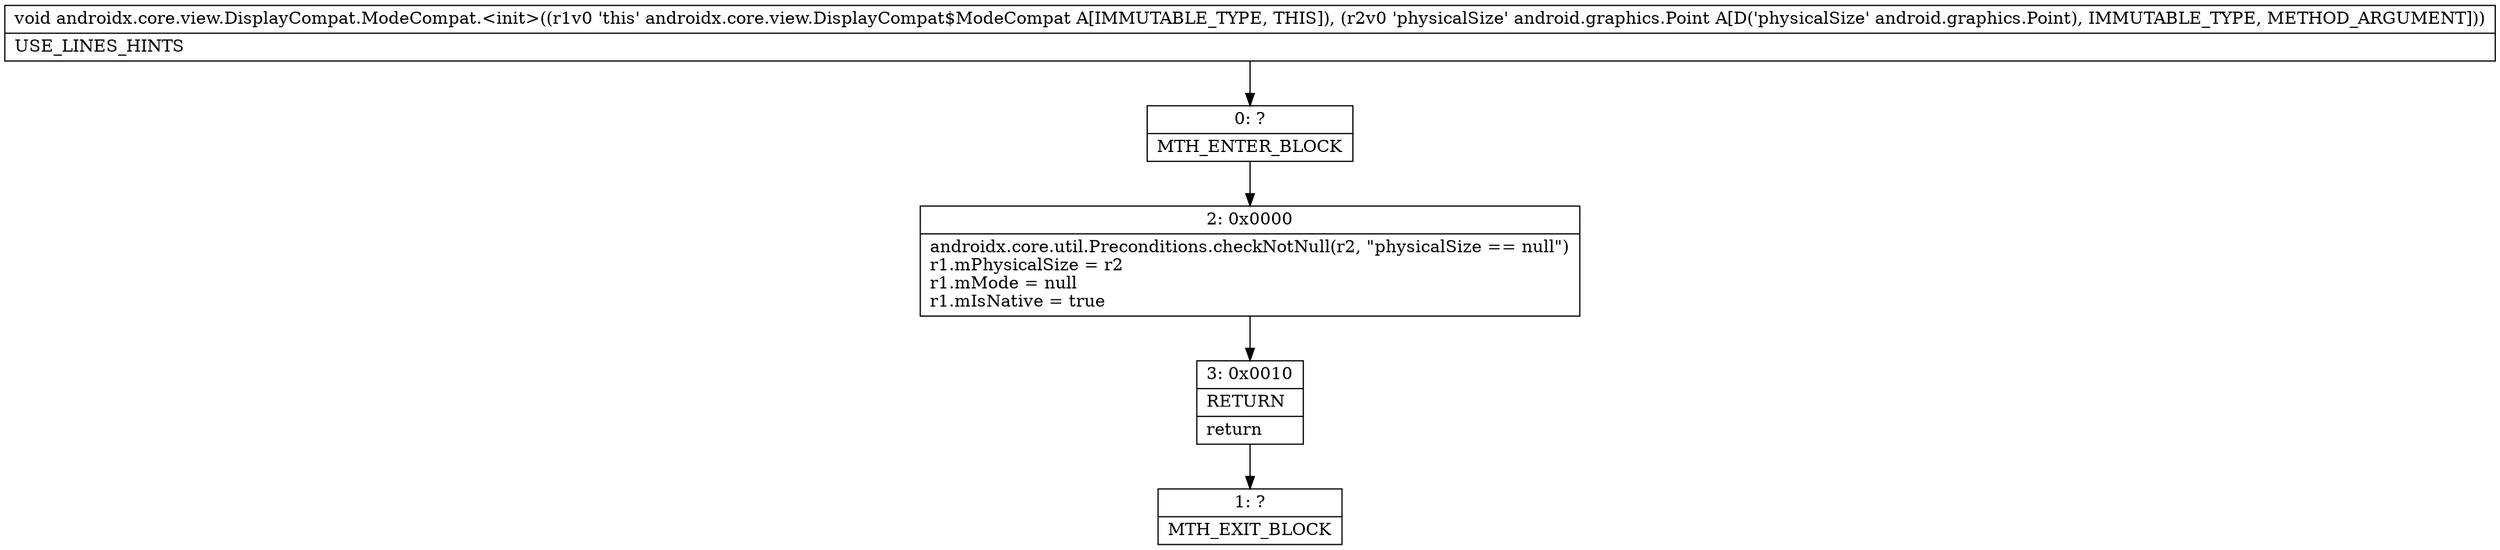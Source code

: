 digraph "CFG forandroidx.core.view.DisplayCompat.ModeCompat.\<init\>(Landroid\/graphics\/Point;)V" {
Node_0 [shape=record,label="{0\:\ ?|MTH_ENTER_BLOCK\l}"];
Node_2 [shape=record,label="{2\:\ 0x0000|androidx.core.util.Preconditions.checkNotNull(r2, \"physicalSize == null\")\lr1.mPhysicalSize = r2\lr1.mMode = null\lr1.mIsNative = true\l}"];
Node_3 [shape=record,label="{3\:\ 0x0010|RETURN\l|return\l}"];
Node_1 [shape=record,label="{1\:\ ?|MTH_EXIT_BLOCK\l}"];
MethodNode[shape=record,label="{void androidx.core.view.DisplayCompat.ModeCompat.\<init\>((r1v0 'this' androidx.core.view.DisplayCompat$ModeCompat A[IMMUTABLE_TYPE, THIS]), (r2v0 'physicalSize' android.graphics.Point A[D('physicalSize' android.graphics.Point), IMMUTABLE_TYPE, METHOD_ARGUMENT]))  | USE_LINES_HINTS\l}"];
MethodNode -> Node_0;Node_0 -> Node_2;
Node_2 -> Node_3;
Node_3 -> Node_1;
}

